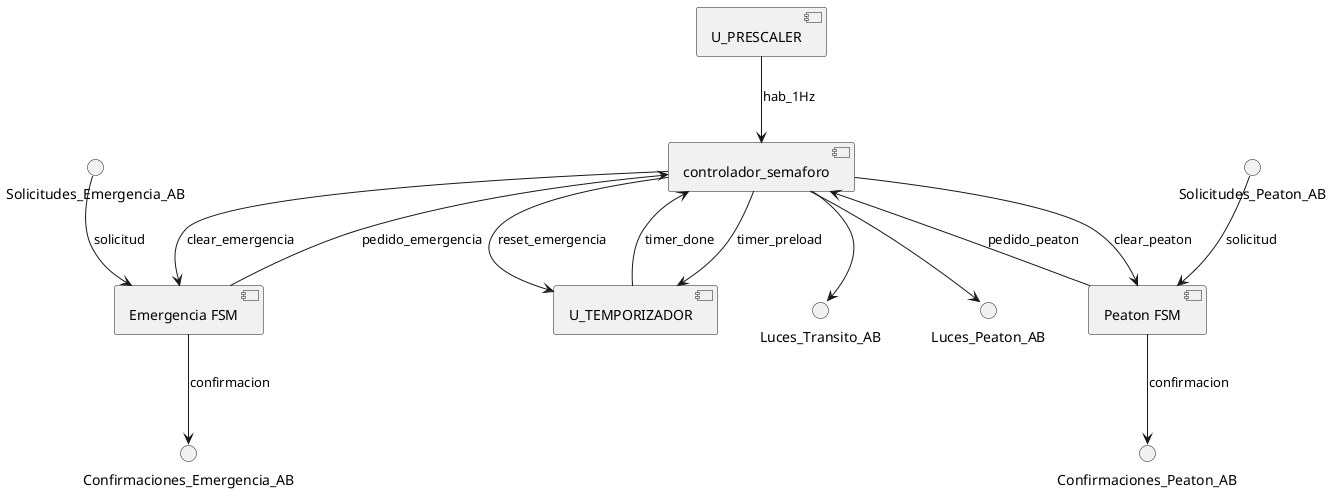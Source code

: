 @startuml
skinparam componentStyle uml2

' === MAQUINA PRINCIPAL ===
[controlador_semaforo] as MainFSM

' === SUBMAQUINAS ===
[U_PRESCALER] as Prescaler
[U_TEMPORIZADOR] as Temporizador
[Peaton FSM] as PeatonFSM
[Emergencia FSM] as EmergFSM

' === ENTRADAS  ===
() Solicitudes_Peaton_AB
() Solicitudes_Emergencia_AB
' === SALIDAS  ===
() Confirmaciones_Peaton_AB
() Confirmaciones_Emergencia_AB
() Luces_Transito_AB
() Luces_Peaton_AB

' === Conexiones Principales  ===
MainFSM --> Luces_Transito_AB
MainFSM --> Luces_Peaton_AB

' === Conexiones Temporización ===
Prescaler --> MainFSM : hab_1Hz
MainFSM --> Temporizador : timer_preload
MainFSM --> Temporizador : reset_emergencia
Temporizador --> MainFSM : timer_done

' === Conexiones Peatón ===
Solicitudes_Peaton_AB --> PeatonFSM : solicitud 
MainFSM --> PeatonFSM : clear_peaton
PeatonFSM --> Confirmaciones_Peaton_AB : confirmacion
PeatonFSM --> MainFSM : pedido_peaton

' === Conexiones Emergencia ===
Solicitudes_Emergencia_AB --> EmergFSM : solicitud 
MainFSM --> EmergFSM : clear_emergencia
EmergFSM --> Confirmaciones_Emergencia_AB : confirmacion
EmergFSM --> MainFSM : pedido_emergencia

@enduml